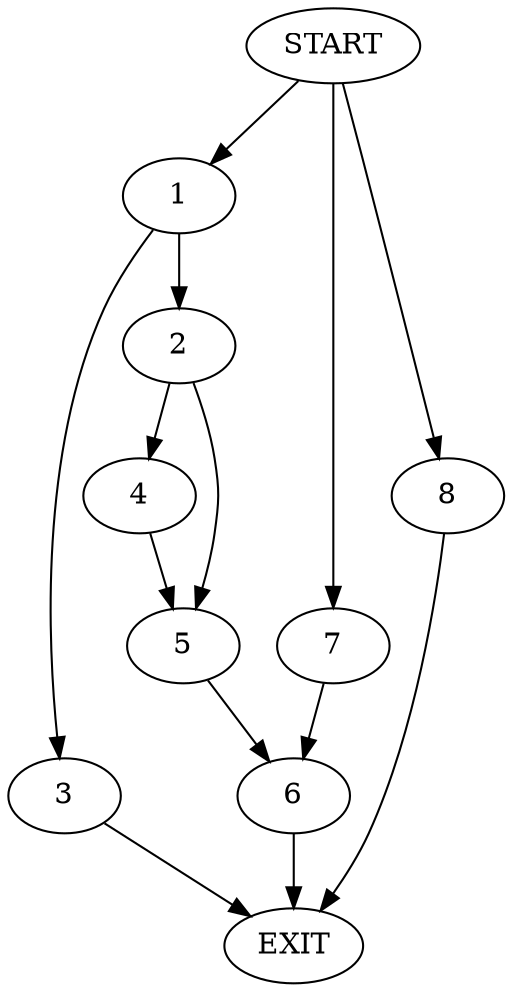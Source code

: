 digraph {
0 [label="START"]
9 [label="EXIT"]
0 -> 1
1 -> 2
1 -> 3
3 -> 9
2 -> 4
2 -> 5
5 -> 6
4 -> 5
6 -> 9
0 -> 7
7 -> 6
0 -> 8
8 -> 9
}
